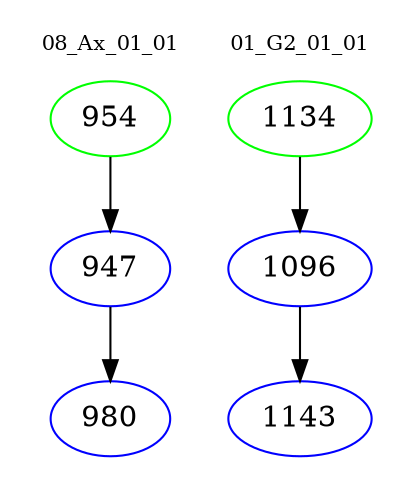 digraph{
subgraph cluster_0 {
color = white
label = "08_Ax_01_01";
fontsize=10;
T0_954 [label="954", color="green"]
T0_954 -> T0_947 [color="black"]
T0_947 [label="947", color="blue"]
T0_947 -> T0_980 [color="black"]
T0_980 [label="980", color="blue"]
}
subgraph cluster_1 {
color = white
label = "01_G2_01_01";
fontsize=10;
T1_1134 [label="1134", color="green"]
T1_1134 -> T1_1096 [color="black"]
T1_1096 [label="1096", color="blue"]
T1_1096 -> T1_1143 [color="black"]
T1_1143 [label="1143", color="blue"]
}
}
